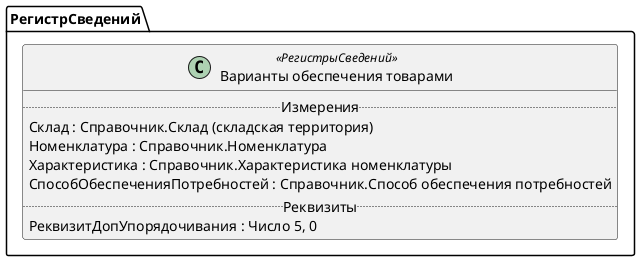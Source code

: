 ﻿@startuml ВариантыОбеспеченияТоварами
'!include templates.wsd
'..\include templates.wsd
class РегистрСведений.ВариантыОбеспеченияТоварами as "Варианты обеспечения товарами" <<РегистрыСведений>>
{
..Измерения..
Склад : Справочник.Склад (складская территория)
Номенклатура : Справочник.Номенклатура
Характеристика : Справочник.Характеристика номенклатуры
СпособОбеспеченияПотребностей : Справочник.Способ обеспечения потребностей
..Реквизиты..
РеквизитДопУпорядочивания : Число 5, 0
}
@enduml
